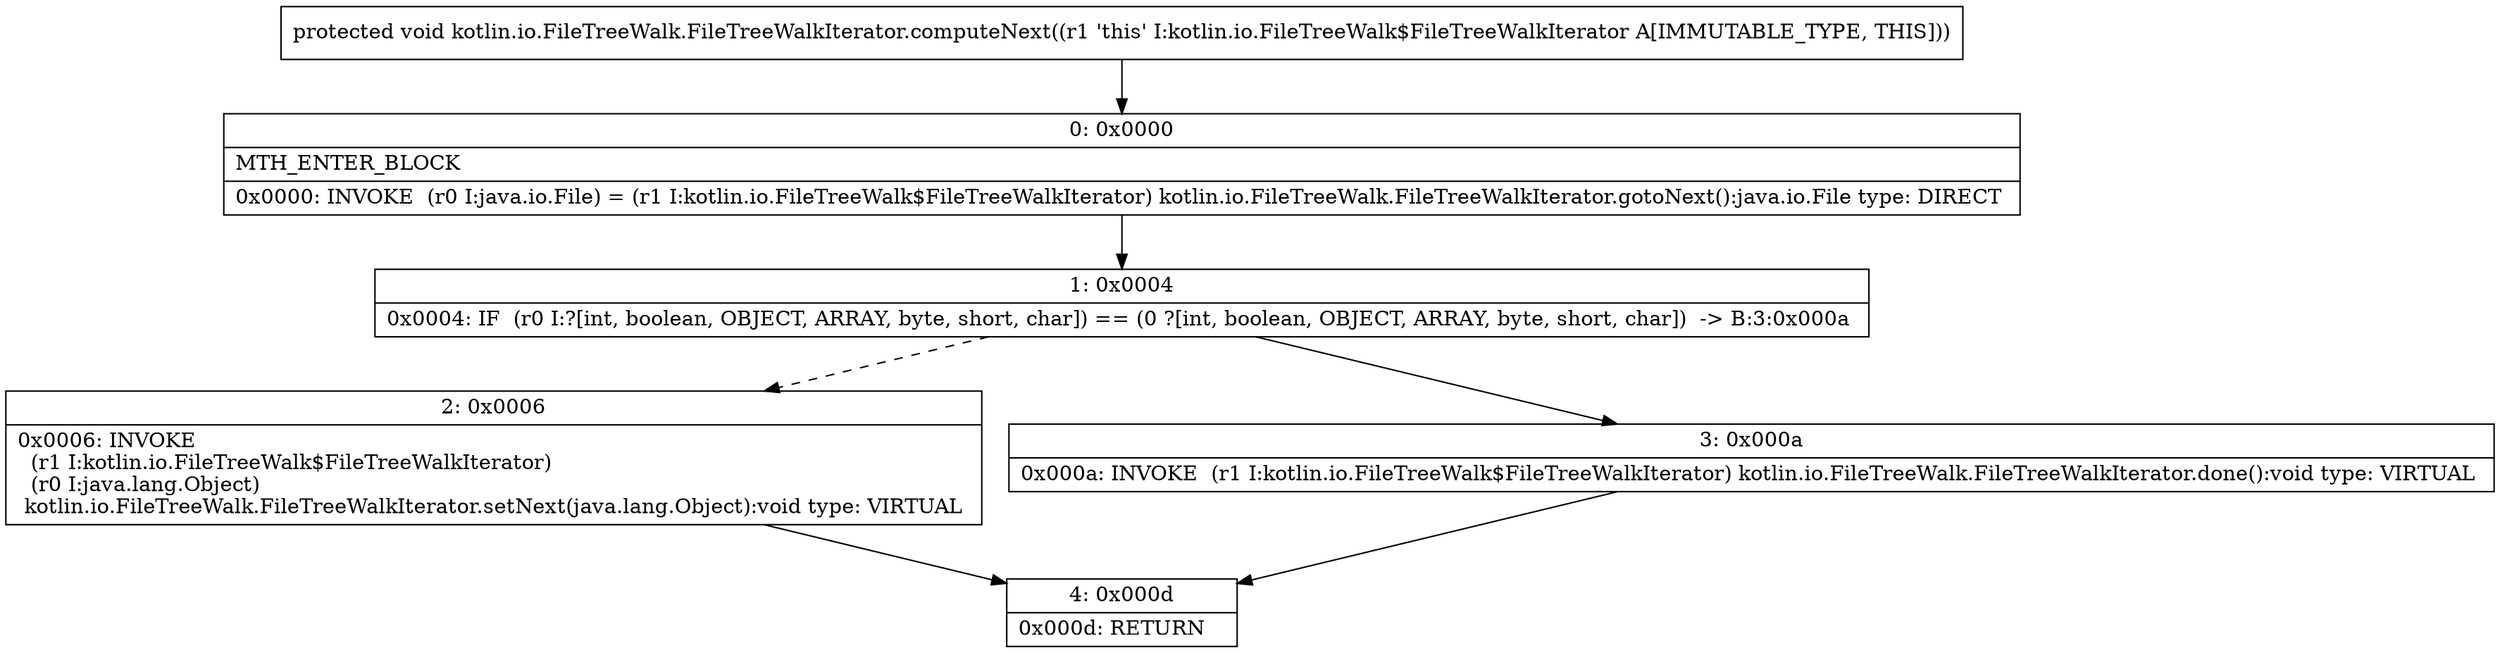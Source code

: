 digraph "CFG forkotlin.io.FileTreeWalk.FileTreeWalkIterator.computeNext()V" {
Node_0 [shape=record,label="{0\:\ 0x0000|MTH_ENTER_BLOCK\l|0x0000: INVOKE  (r0 I:java.io.File) = (r1 I:kotlin.io.FileTreeWalk$FileTreeWalkIterator) kotlin.io.FileTreeWalk.FileTreeWalkIterator.gotoNext():java.io.File type: DIRECT \l}"];
Node_1 [shape=record,label="{1\:\ 0x0004|0x0004: IF  (r0 I:?[int, boolean, OBJECT, ARRAY, byte, short, char]) == (0 ?[int, boolean, OBJECT, ARRAY, byte, short, char])  \-\> B:3:0x000a \l}"];
Node_2 [shape=record,label="{2\:\ 0x0006|0x0006: INVOKE  \l  (r1 I:kotlin.io.FileTreeWalk$FileTreeWalkIterator)\l  (r0 I:java.lang.Object)\l kotlin.io.FileTreeWalk.FileTreeWalkIterator.setNext(java.lang.Object):void type: VIRTUAL \l}"];
Node_3 [shape=record,label="{3\:\ 0x000a|0x000a: INVOKE  (r1 I:kotlin.io.FileTreeWalk$FileTreeWalkIterator) kotlin.io.FileTreeWalk.FileTreeWalkIterator.done():void type: VIRTUAL \l}"];
Node_4 [shape=record,label="{4\:\ 0x000d|0x000d: RETURN   \l}"];
MethodNode[shape=record,label="{protected void kotlin.io.FileTreeWalk.FileTreeWalkIterator.computeNext((r1 'this' I:kotlin.io.FileTreeWalk$FileTreeWalkIterator A[IMMUTABLE_TYPE, THIS])) }"];
MethodNode -> Node_0;
Node_0 -> Node_1;
Node_1 -> Node_2[style=dashed];
Node_1 -> Node_3;
Node_2 -> Node_4;
Node_3 -> Node_4;
}

